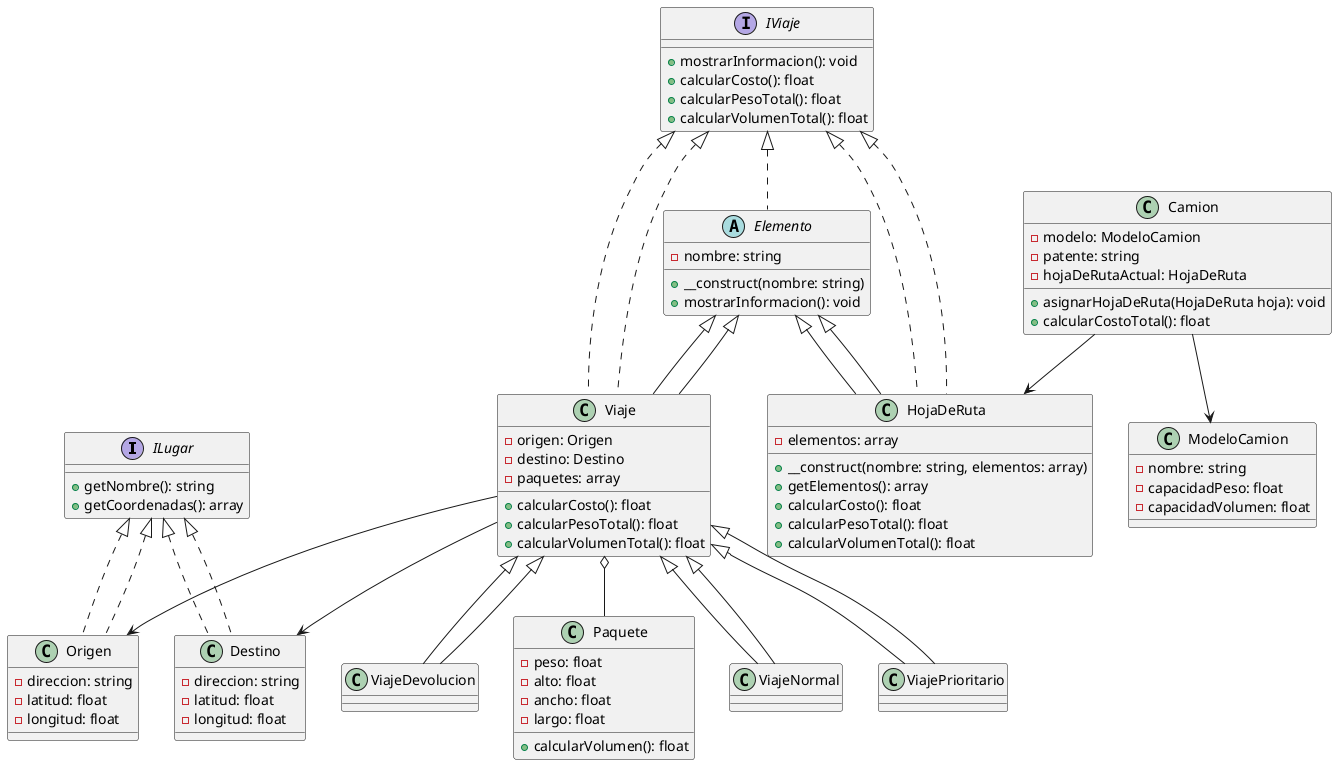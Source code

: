 @startuml

' Interfaces
interface ILugar {
    +getNombre(): string
    +getCoordenadas(): array
}

interface IViaje {
    +mostrarInformacion(): void
    +calcularCosto(): float
    +calcularPesoTotal(): float
    +calcularVolumenTotal(): float
}

' Clases abstractas
abstract class Elemento {
    -nombre: string
    +__construct(nombre: string)
    +mostrarInformacion(): void
}

' Clases concretas
class Camion {
    -modelo: ModeloCamion
    -patente: string
    -hojaDeRutaActual: HojaDeRuta
    +asignarHojaDeRuta(HojaDeRuta hoja): void
    +calcularCostoTotal(): float
}

class HojaDeRuta extends Elemento implements IViaje {
    -elementos: array
    +__construct(nombre: string, elementos: array)
    +getElementos(): array
    +calcularCosto(): float
    +calcularPesoTotal(): float
    +calcularVolumenTotal(): float
}

class ModeloCamion {
    -nombre: string
    -capacidadPeso: float
    -capacidadVolumen: float
}

class Viaje extends Elemento implements IViaje {
    -origen: Origen
    -destino: Destino
    -paquetes: array
    +calcularCosto(): float
    +calcularPesoTotal(): float
    +calcularVolumenTotal(): float
}

class ViajeNormal extends Viaje {
}

class ViajePrioritario extends Viaje {
}

class ViajeDevolucion extends Viaje {
}

class Paquete {
    -peso: float
    -alto: float
    -ancho: float
    -largo: float
    +calcularVolumen(): float
}

class Origen implements ILugar {
    -direccion: string
    -latitud: float
    -longitud: float
}

class Destino implements ILugar {
    -direccion: string
    -latitud: float
    -longitud: float
}

' Relaciones
IViaje <|.. Elemento
Elemento <|-- HojaDeRuta
Elemento <|-- Viaje
Viaje <|-- ViajeNormal
Viaje <|-- ViajePrioritario
Viaje <|-- ViajeDevolucion

ILugar <|.. Origen
ILugar <|.. Destino

IViaje <|.. HojaDeRuta
IViaje <|.. Viaje

Viaje o-- Paquete
Viaje --> Origen
Viaje --> Destino
Camion --> ModeloCamion
Camion --> HojaDeRuta

@enduml

